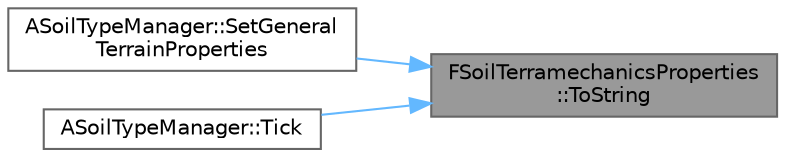 digraph "FSoilTerramechanicsProperties::ToString"
{
 // INTERACTIVE_SVG=YES
 // LATEX_PDF_SIZE
  bgcolor="transparent";
  edge [fontname=Helvetica,fontsize=10,labelfontname=Helvetica,labelfontsize=10];
  node [fontname=Helvetica,fontsize=10,shape=box,height=0.2,width=0.4];
  rankdir="RL";
  Node1 [id="Node000001",label="FSoilTerramechanicsProperties\l::ToString",height=0.2,width=0.4,color="gray40", fillcolor="grey60", style="filled", fontcolor="black",tooltip=" "];
  Node1 -> Node2 [id="edge1_Node000001_Node000002",dir="back",color="steelblue1",style="solid",tooltip=" "];
  Node2 [id="Node000002",label="ASoilTypeManager::SetGeneral\lTerrainProperties",height=0.2,width=0.4,color="grey40", fillcolor="white", style="filled",URL="$d1/da5/classASoilTypeManager.html#aed63ddfedd335204c374f5deba3b69f4",tooltip=" "];
  Node1 -> Node3 [id="edge2_Node000001_Node000003",dir="back",color="steelblue1",style="solid",tooltip=" "];
  Node3 [id="Node000003",label="ASoilTypeManager::Tick",height=0.2,width=0.4,color="grey40", fillcolor="white", style="filled",URL="$d1/da5/classASoilTypeManager.html#ab5bb955f61f4ef88e175e863d8b850df",tooltip=" "];
}

